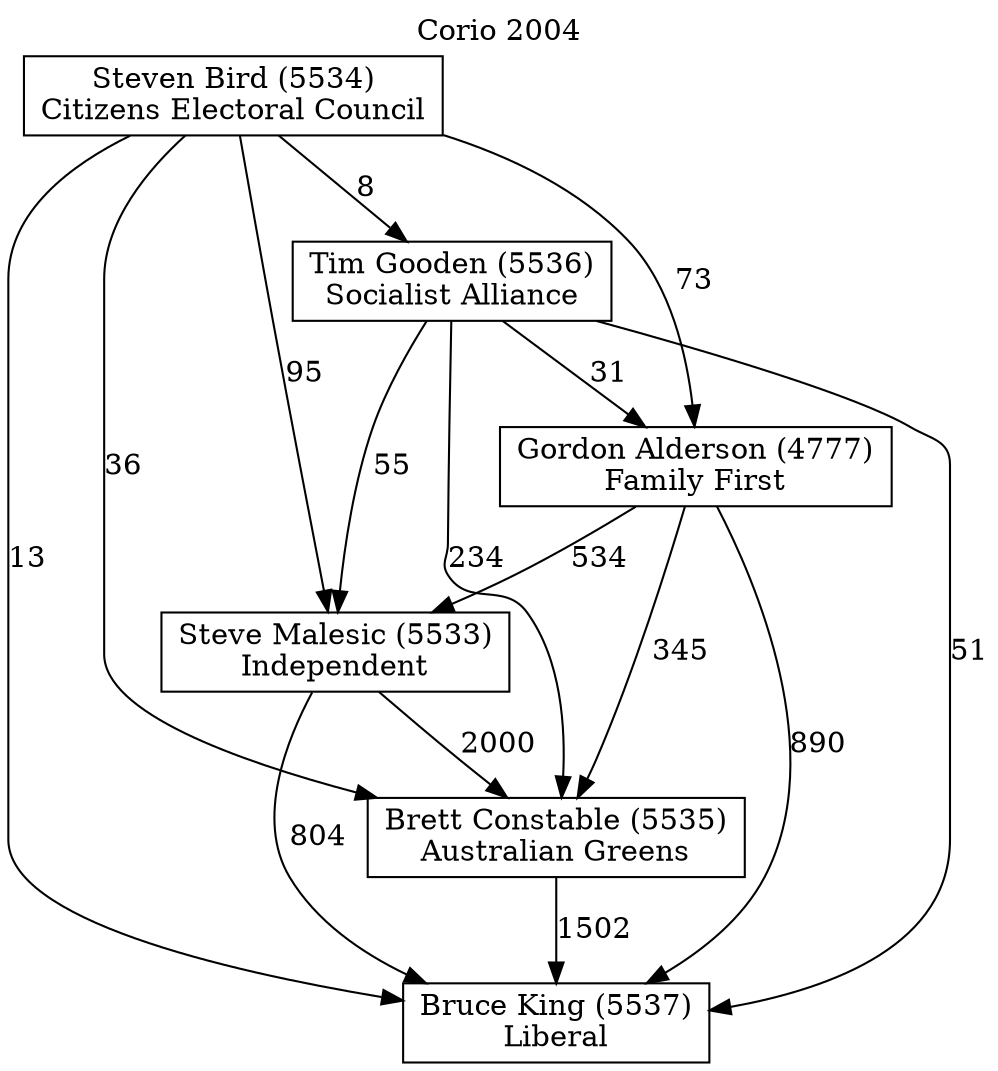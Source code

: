 // House preference flow
digraph "Bruce King (5537)_Corio_2004" {
	graph [label="Corio 2004" labelloc=t mclimit=2]
	node [shape=box]
	"Bruce King (5537)" [label="Bruce King (5537)
Liberal"]
	"Brett Constable (5535)" [label="Brett Constable (5535)
Australian Greens"]
	"Steve Malesic (5533)" [label="Steve Malesic (5533)
Independent"]
	"Gordon Alderson (4777)" [label="Gordon Alderson (4777)
Family First"]
	"Tim Gooden (5536)" [label="Tim Gooden (5536)
Socialist Alliance"]
	"Steven Bird (5534)" [label="Steven Bird (5534)
Citizens Electoral Council"]
	"Brett Constable (5535)" -> "Bruce King (5537)" [label=1502]
	"Steve Malesic (5533)" -> "Brett Constable (5535)" [label=2000]
	"Gordon Alderson (4777)" -> "Steve Malesic (5533)" [label=534]
	"Tim Gooden (5536)" -> "Gordon Alderson (4777)" [label=31]
	"Steven Bird (5534)" -> "Tim Gooden (5536)" [label=8]
	"Steve Malesic (5533)" -> "Bruce King (5537)" [label=804]
	"Gordon Alderson (4777)" -> "Bruce King (5537)" [label=890]
	"Tim Gooden (5536)" -> "Bruce King (5537)" [label=51]
	"Steven Bird (5534)" -> "Bruce King (5537)" [label=13]
	"Steven Bird (5534)" -> "Gordon Alderson (4777)" [label=73]
	"Tim Gooden (5536)" -> "Steve Malesic (5533)" [label=55]
	"Steven Bird (5534)" -> "Steve Malesic (5533)" [label=95]
	"Gordon Alderson (4777)" -> "Brett Constable (5535)" [label=345]
	"Tim Gooden (5536)" -> "Brett Constable (5535)" [label=234]
	"Steven Bird (5534)" -> "Brett Constable (5535)" [label=36]
}
